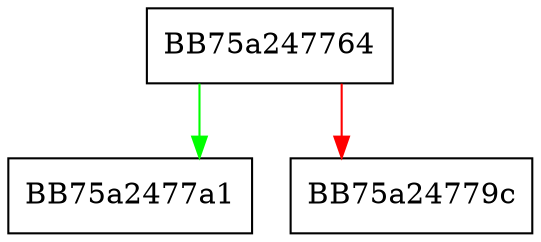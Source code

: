 digraph Evaluate {
  node [shape="box"];
  graph [splines=ortho];
  BB75a247764 -> BB75a2477a1 [color="green"];
  BB75a247764 -> BB75a24779c [color="red"];
}